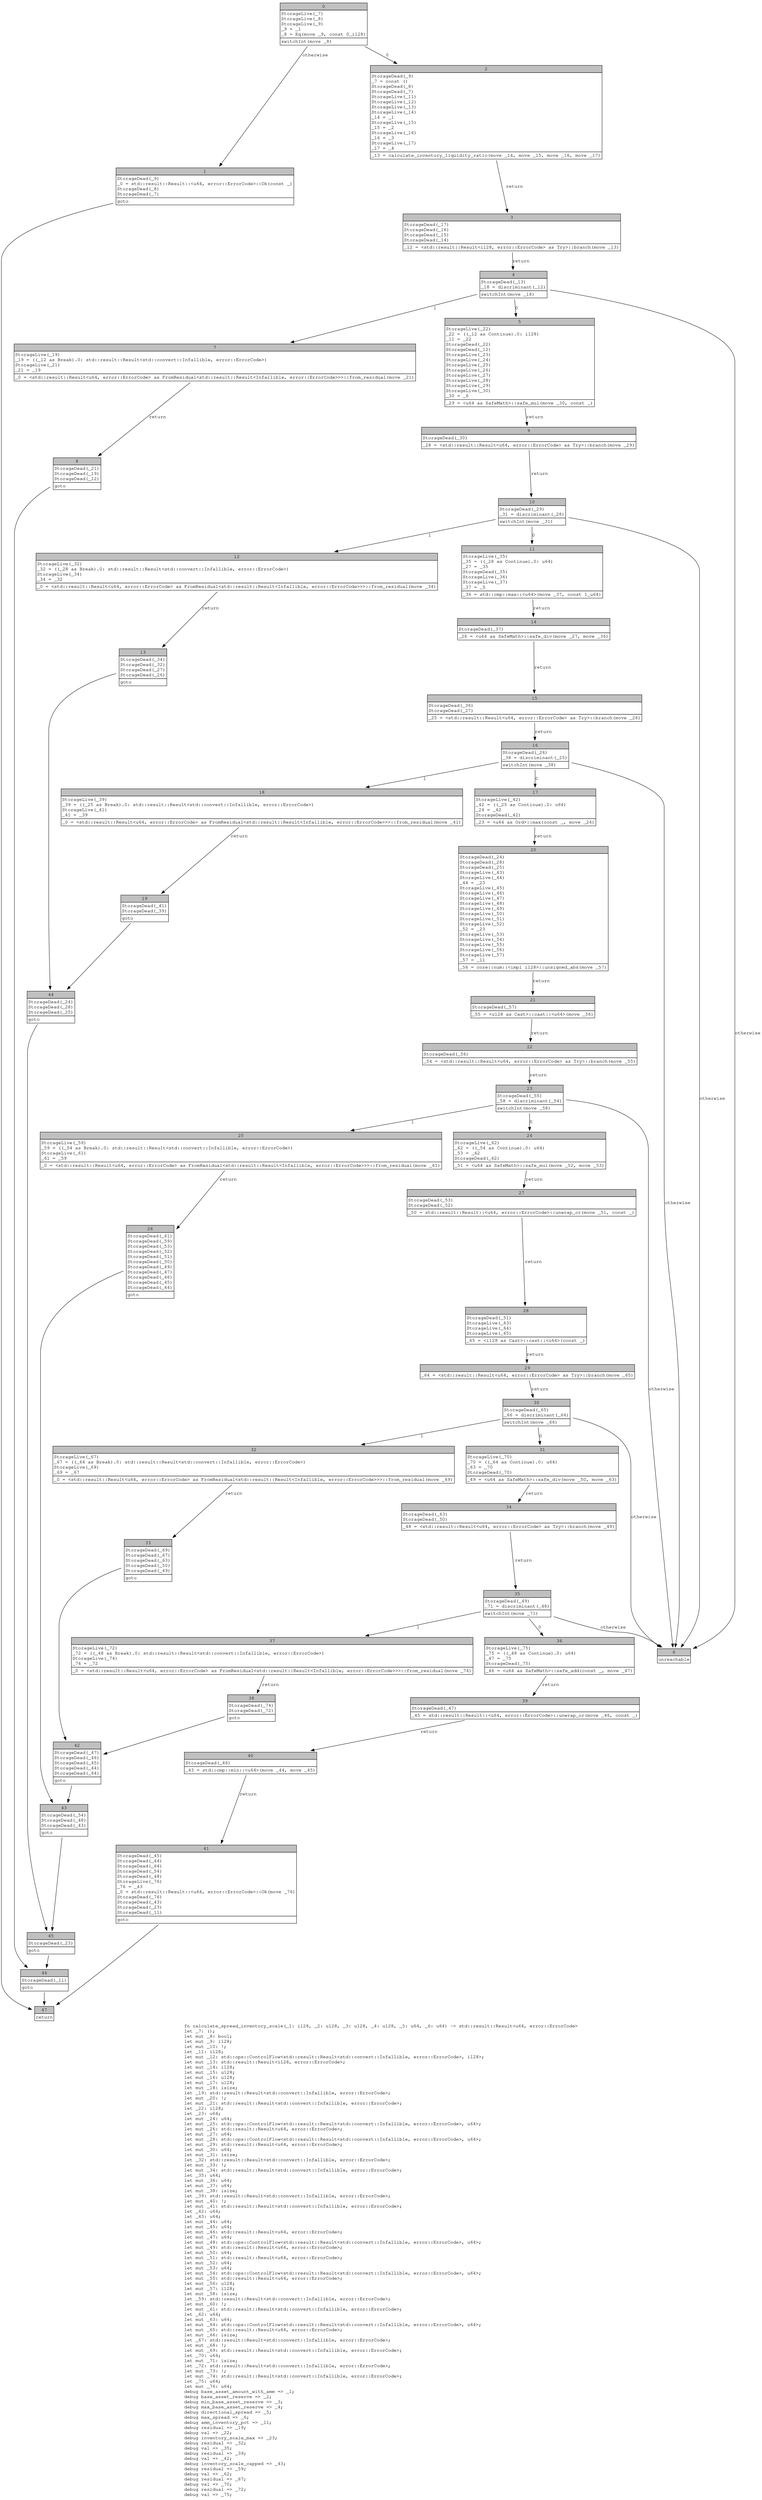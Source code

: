 digraph Mir_0_1869 {
    graph [fontname="Courier, monospace"];
    node [fontname="Courier, monospace"];
    edge [fontname="Courier, monospace"];
    label=<fn calculate_spread_inventory_scale(_1: i128, _2: u128, _3: u128, _4: u128, _5: u64, _6: u64) -&gt; std::result::Result&lt;u64, error::ErrorCode&gt;<br align="left"/>let _7: ();<br align="left"/>let mut _8: bool;<br align="left"/>let mut _9: i128;<br align="left"/>let mut _10: !;<br align="left"/>let _11: i128;<br align="left"/>let mut _12: std::ops::ControlFlow&lt;std::result::Result&lt;std::convert::Infallible, error::ErrorCode&gt;, i128&gt;;<br align="left"/>let mut _13: std::result::Result&lt;i128, error::ErrorCode&gt;;<br align="left"/>let mut _14: i128;<br align="left"/>let mut _15: u128;<br align="left"/>let mut _16: u128;<br align="left"/>let mut _17: u128;<br align="left"/>let mut _18: isize;<br align="left"/>let _19: std::result::Result&lt;std::convert::Infallible, error::ErrorCode&gt;;<br align="left"/>let mut _20: !;<br align="left"/>let mut _21: std::result::Result&lt;std::convert::Infallible, error::ErrorCode&gt;;<br align="left"/>let _22: i128;<br align="left"/>let _23: u64;<br align="left"/>let mut _24: u64;<br align="left"/>let mut _25: std::ops::ControlFlow&lt;std::result::Result&lt;std::convert::Infallible, error::ErrorCode&gt;, u64&gt;;<br align="left"/>let mut _26: std::result::Result&lt;u64, error::ErrorCode&gt;;<br align="left"/>let mut _27: u64;<br align="left"/>let mut _28: std::ops::ControlFlow&lt;std::result::Result&lt;std::convert::Infallible, error::ErrorCode&gt;, u64&gt;;<br align="left"/>let mut _29: std::result::Result&lt;u64, error::ErrorCode&gt;;<br align="left"/>let mut _30: u64;<br align="left"/>let mut _31: isize;<br align="left"/>let _32: std::result::Result&lt;std::convert::Infallible, error::ErrorCode&gt;;<br align="left"/>let mut _33: !;<br align="left"/>let mut _34: std::result::Result&lt;std::convert::Infallible, error::ErrorCode&gt;;<br align="left"/>let _35: u64;<br align="left"/>let mut _36: u64;<br align="left"/>let mut _37: u64;<br align="left"/>let mut _38: isize;<br align="left"/>let _39: std::result::Result&lt;std::convert::Infallible, error::ErrorCode&gt;;<br align="left"/>let mut _40: !;<br align="left"/>let mut _41: std::result::Result&lt;std::convert::Infallible, error::ErrorCode&gt;;<br align="left"/>let _42: u64;<br align="left"/>let _43: u64;<br align="left"/>let mut _44: u64;<br align="left"/>let mut _45: u64;<br align="left"/>let mut _46: std::result::Result&lt;u64, error::ErrorCode&gt;;<br align="left"/>let mut _47: u64;<br align="left"/>let mut _48: std::ops::ControlFlow&lt;std::result::Result&lt;std::convert::Infallible, error::ErrorCode&gt;, u64&gt;;<br align="left"/>let mut _49: std::result::Result&lt;u64, error::ErrorCode&gt;;<br align="left"/>let mut _50: u64;<br align="left"/>let mut _51: std::result::Result&lt;u64, error::ErrorCode&gt;;<br align="left"/>let mut _52: u64;<br align="left"/>let mut _53: u64;<br align="left"/>let mut _54: std::ops::ControlFlow&lt;std::result::Result&lt;std::convert::Infallible, error::ErrorCode&gt;, u64&gt;;<br align="left"/>let mut _55: std::result::Result&lt;u64, error::ErrorCode&gt;;<br align="left"/>let mut _56: u128;<br align="left"/>let mut _57: i128;<br align="left"/>let mut _58: isize;<br align="left"/>let _59: std::result::Result&lt;std::convert::Infallible, error::ErrorCode&gt;;<br align="left"/>let mut _60: !;<br align="left"/>let mut _61: std::result::Result&lt;std::convert::Infallible, error::ErrorCode&gt;;<br align="left"/>let _62: u64;<br align="left"/>let mut _63: u64;<br align="left"/>let mut _64: std::ops::ControlFlow&lt;std::result::Result&lt;std::convert::Infallible, error::ErrorCode&gt;, u64&gt;;<br align="left"/>let mut _65: std::result::Result&lt;u64, error::ErrorCode&gt;;<br align="left"/>let mut _66: isize;<br align="left"/>let _67: std::result::Result&lt;std::convert::Infallible, error::ErrorCode&gt;;<br align="left"/>let mut _68: !;<br align="left"/>let mut _69: std::result::Result&lt;std::convert::Infallible, error::ErrorCode&gt;;<br align="left"/>let _70: u64;<br align="left"/>let mut _71: isize;<br align="left"/>let _72: std::result::Result&lt;std::convert::Infallible, error::ErrorCode&gt;;<br align="left"/>let mut _73: !;<br align="left"/>let mut _74: std::result::Result&lt;std::convert::Infallible, error::ErrorCode&gt;;<br align="left"/>let _75: u64;<br align="left"/>let mut _76: u64;<br align="left"/>debug base_asset_amount_with_amm =&gt; _1;<br align="left"/>debug base_asset_reserve =&gt; _2;<br align="left"/>debug min_base_asset_reserve =&gt; _3;<br align="left"/>debug max_base_asset_reserve =&gt; _4;<br align="left"/>debug directional_spread =&gt; _5;<br align="left"/>debug max_spread =&gt; _6;<br align="left"/>debug amm_inventory_pct =&gt; _11;<br align="left"/>debug residual =&gt; _19;<br align="left"/>debug val =&gt; _22;<br align="left"/>debug inventory_scale_max =&gt; _23;<br align="left"/>debug residual =&gt; _32;<br align="left"/>debug val =&gt; _35;<br align="left"/>debug residual =&gt; _39;<br align="left"/>debug val =&gt; _42;<br align="left"/>debug inventory_scale_capped =&gt; _43;<br align="left"/>debug residual =&gt; _59;<br align="left"/>debug val =&gt; _62;<br align="left"/>debug residual =&gt; _67;<br align="left"/>debug val =&gt; _70;<br align="left"/>debug residual =&gt; _72;<br align="left"/>debug val =&gt; _75;<br align="left"/>>;
    bb0__0_1869 [shape="none", label=<<table border="0" cellborder="1" cellspacing="0"><tr><td bgcolor="gray" align="center" colspan="1">0</td></tr><tr><td align="left" balign="left">StorageLive(_7)<br/>StorageLive(_8)<br/>StorageLive(_9)<br/>_9 = _1<br/>_8 = Eq(move _9, const 0_i128)<br/></td></tr><tr><td align="left">switchInt(move _8)</td></tr></table>>];
    bb1__0_1869 [shape="none", label=<<table border="0" cellborder="1" cellspacing="0"><tr><td bgcolor="gray" align="center" colspan="1">1</td></tr><tr><td align="left" balign="left">StorageDead(_9)<br/>_0 = std::result::Result::&lt;u64, error::ErrorCode&gt;::Ok(const _)<br/>StorageDead(_8)<br/>StorageDead(_7)<br/></td></tr><tr><td align="left">goto</td></tr></table>>];
    bb2__0_1869 [shape="none", label=<<table border="0" cellborder="1" cellspacing="0"><tr><td bgcolor="gray" align="center" colspan="1">2</td></tr><tr><td align="left" balign="left">StorageDead(_9)<br/>_7 = const ()<br/>StorageDead(_8)<br/>StorageDead(_7)<br/>StorageLive(_11)<br/>StorageLive(_12)<br/>StorageLive(_13)<br/>StorageLive(_14)<br/>_14 = _1<br/>StorageLive(_15)<br/>_15 = _2<br/>StorageLive(_16)<br/>_16 = _3<br/>StorageLive(_17)<br/>_17 = _4<br/></td></tr><tr><td align="left">_13 = calculate_inventory_liquidity_ratio(move _14, move _15, move _16, move _17)</td></tr></table>>];
    bb3__0_1869 [shape="none", label=<<table border="0" cellborder="1" cellspacing="0"><tr><td bgcolor="gray" align="center" colspan="1">3</td></tr><tr><td align="left" balign="left">StorageDead(_17)<br/>StorageDead(_16)<br/>StorageDead(_15)<br/>StorageDead(_14)<br/></td></tr><tr><td align="left">_12 = &lt;std::result::Result&lt;i128, error::ErrorCode&gt; as Try&gt;::branch(move _13)</td></tr></table>>];
    bb4__0_1869 [shape="none", label=<<table border="0" cellborder="1" cellspacing="0"><tr><td bgcolor="gray" align="center" colspan="1">4</td></tr><tr><td align="left" balign="left">StorageDead(_13)<br/>_18 = discriminant(_12)<br/></td></tr><tr><td align="left">switchInt(move _18)</td></tr></table>>];
    bb5__0_1869 [shape="none", label=<<table border="0" cellborder="1" cellspacing="0"><tr><td bgcolor="gray" align="center" colspan="1">5</td></tr><tr><td align="left" balign="left">StorageLive(_22)<br/>_22 = ((_12 as Continue).0: i128)<br/>_11 = _22<br/>StorageDead(_22)<br/>StorageDead(_12)<br/>StorageLive(_23)<br/>StorageLive(_24)<br/>StorageLive(_25)<br/>StorageLive(_26)<br/>StorageLive(_27)<br/>StorageLive(_28)<br/>StorageLive(_29)<br/>StorageLive(_30)<br/>_30 = _6<br/></td></tr><tr><td align="left">_29 = &lt;u64 as SafeMath&gt;::safe_mul(move _30, const _)</td></tr></table>>];
    bb6__0_1869 [shape="none", label=<<table border="0" cellborder="1" cellspacing="0"><tr><td bgcolor="gray" align="center" colspan="1">6</td></tr><tr><td align="left">unreachable</td></tr></table>>];
    bb7__0_1869 [shape="none", label=<<table border="0" cellborder="1" cellspacing="0"><tr><td bgcolor="gray" align="center" colspan="1">7</td></tr><tr><td align="left" balign="left">StorageLive(_19)<br/>_19 = ((_12 as Break).0: std::result::Result&lt;std::convert::Infallible, error::ErrorCode&gt;)<br/>StorageLive(_21)<br/>_21 = _19<br/></td></tr><tr><td align="left">_0 = &lt;std::result::Result&lt;u64, error::ErrorCode&gt; as FromResidual&lt;std::result::Result&lt;Infallible, error::ErrorCode&gt;&gt;&gt;::from_residual(move _21)</td></tr></table>>];
    bb8__0_1869 [shape="none", label=<<table border="0" cellborder="1" cellspacing="0"><tr><td bgcolor="gray" align="center" colspan="1">8</td></tr><tr><td align="left" balign="left">StorageDead(_21)<br/>StorageDead(_19)<br/>StorageDead(_12)<br/></td></tr><tr><td align="left">goto</td></tr></table>>];
    bb9__0_1869 [shape="none", label=<<table border="0" cellborder="1" cellspacing="0"><tr><td bgcolor="gray" align="center" colspan="1">9</td></tr><tr><td align="left" balign="left">StorageDead(_30)<br/></td></tr><tr><td align="left">_28 = &lt;std::result::Result&lt;u64, error::ErrorCode&gt; as Try&gt;::branch(move _29)</td></tr></table>>];
    bb10__0_1869 [shape="none", label=<<table border="0" cellborder="1" cellspacing="0"><tr><td bgcolor="gray" align="center" colspan="1">10</td></tr><tr><td align="left" balign="left">StorageDead(_29)<br/>_31 = discriminant(_28)<br/></td></tr><tr><td align="left">switchInt(move _31)</td></tr></table>>];
    bb11__0_1869 [shape="none", label=<<table border="0" cellborder="1" cellspacing="0"><tr><td bgcolor="gray" align="center" colspan="1">11</td></tr><tr><td align="left" balign="left">StorageLive(_35)<br/>_35 = ((_28 as Continue).0: u64)<br/>_27 = _35<br/>StorageDead(_35)<br/>StorageLive(_36)<br/>StorageLive(_37)<br/>_37 = _5<br/></td></tr><tr><td align="left">_36 = std::cmp::max::&lt;u64&gt;(move _37, const 1_u64)</td></tr></table>>];
    bb12__0_1869 [shape="none", label=<<table border="0" cellborder="1" cellspacing="0"><tr><td bgcolor="gray" align="center" colspan="1">12</td></tr><tr><td align="left" balign="left">StorageLive(_32)<br/>_32 = ((_28 as Break).0: std::result::Result&lt;std::convert::Infallible, error::ErrorCode&gt;)<br/>StorageLive(_34)<br/>_34 = _32<br/></td></tr><tr><td align="left">_0 = &lt;std::result::Result&lt;u64, error::ErrorCode&gt; as FromResidual&lt;std::result::Result&lt;Infallible, error::ErrorCode&gt;&gt;&gt;::from_residual(move _34)</td></tr></table>>];
    bb13__0_1869 [shape="none", label=<<table border="0" cellborder="1" cellspacing="0"><tr><td bgcolor="gray" align="center" colspan="1">13</td></tr><tr><td align="left" balign="left">StorageDead(_34)<br/>StorageDead(_32)<br/>StorageDead(_27)<br/>StorageDead(_26)<br/></td></tr><tr><td align="left">goto</td></tr></table>>];
    bb14__0_1869 [shape="none", label=<<table border="0" cellborder="1" cellspacing="0"><tr><td bgcolor="gray" align="center" colspan="1">14</td></tr><tr><td align="left" balign="left">StorageDead(_37)<br/></td></tr><tr><td align="left">_26 = &lt;u64 as SafeMath&gt;::safe_div(move _27, move _36)</td></tr></table>>];
    bb15__0_1869 [shape="none", label=<<table border="0" cellborder="1" cellspacing="0"><tr><td bgcolor="gray" align="center" colspan="1">15</td></tr><tr><td align="left" balign="left">StorageDead(_36)<br/>StorageDead(_27)<br/></td></tr><tr><td align="left">_25 = &lt;std::result::Result&lt;u64, error::ErrorCode&gt; as Try&gt;::branch(move _26)</td></tr></table>>];
    bb16__0_1869 [shape="none", label=<<table border="0" cellborder="1" cellspacing="0"><tr><td bgcolor="gray" align="center" colspan="1">16</td></tr><tr><td align="left" balign="left">StorageDead(_26)<br/>_38 = discriminant(_25)<br/></td></tr><tr><td align="left">switchInt(move _38)</td></tr></table>>];
    bb17__0_1869 [shape="none", label=<<table border="0" cellborder="1" cellspacing="0"><tr><td bgcolor="gray" align="center" colspan="1">17</td></tr><tr><td align="left" balign="left">StorageLive(_42)<br/>_42 = ((_25 as Continue).0: u64)<br/>_24 = _42<br/>StorageDead(_42)<br/></td></tr><tr><td align="left">_23 = &lt;u64 as Ord&gt;::max(const _, move _24)</td></tr></table>>];
    bb18__0_1869 [shape="none", label=<<table border="0" cellborder="1" cellspacing="0"><tr><td bgcolor="gray" align="center" colspan="1">18</td></tr><tr><td align="left" balign="left">StorageLive(_39)<br/>_39 = ((_25 as Break).0: std::result::Result&lt;std::convert::Infallible, error::ErrorCode&gt;)<br/>StorageLive(_41)<br/>_41 = _39<br/></td></tr><tr><td align="left">_0 = &lt;std::result::Result&lt;u64, error::ErrorCode&gt; as FromResidual&lt;std::result::Result&lt;Infallible, error::ErrorCode&gt;&gt;&gt;::from_residual(move _41)</td></tr></table>>];
    bb19__0_1869 [shape="none", label=<<table border="0" cellborder="1" cellspacing="0"><tr><td bgcolor="gray" align="center" colspan="1">19</td></tr><tr><td align="left" balign="left">StorageDead(_41)<br/>StorageDead(_39)<br/></td></tr><tr><td align="left">goto</td></tr></table>>];
    bb20__0_1869 [shape="none", label=<<table border="0" cellborder="1" cellspacing="0"><tr><td bgcolor="gray" align="center" colspan="1">20</td></tr><tr><td align="left" balign="left">StorageDead(_24)<br/>StorageDead(_28)<br/>StorageDead(_25)<br/>StorageLive(_43)<br/>StorageLive(_44)<br/>_44 = _23<br/>StorageLive(_45)<br/>StorageLive(_46)<br/>StorageLive(_47)<br/>StorageLive(_48)<br/>StorageLive(_49)<br/>StorageLive(_50)<br/>StorageLive(_51)<br/>StorageLive(_52)<br/>_52 = _23<br/>StorageLive(_53)<br/>StorageLive(_54)<br/>StorageLive(_55)<br/>StorageLive(_56)<br/>StorageLive(_57)<br/>_57 = _11<br/></td></tr><tr><td align="left">_56 = core::num::&lt;impl i128&gt;::unsigned_abs(move _57)</td></tr></table>>];
    bb21__0_1869 [shape="none", label=<<table border="0" cellborder="1" cellspacing="0"><tr><td bgcolor="gray" align="center" colspan="1">21</td></tr><tr><td align="left" balign="left">StorageDead(_57)<br/></td></tr><tr><td align="left">_55 = &lt;u128 as Cast&gt;::cast::&lt;u64&gt;(move _56)</td></tr></table>>];
    bb22__0_1869 [shape="none", label=<<table border="0" cellborder="1" cellspacing="0"><tr><td bgcolor="gray" align="center" colspan="1">22</td></tr><tr><td align="left" balign="left">StorageDead(_56)<br/></td></tr><tr><td align="left">_54 = &lt;std::result::Result&lt;u64, error::ErrorCode&gt; as Try&gt;::branch(move _55)</td></tr></table>>];
    bb23__0_1869 [shape="none", label=<<table border="0" cellborder="1" cellspacing="0"><tr><td bgcolor="gray" align="center" colspan="1">23</td></tr><tr><td align="left" balign="left">StorageDead(_55)<br/>_58 = discriminant(_54)<br/></td></tr><tr><td align="left">switchInt(move _58)</td></tr></table>>];
    bb24__0_1869 [shape="none", label=<<table border="0" cellborder="1" cellspacing="0"><tr><td bgcolor="gray" align="center" colspan="1">24</td></tr><tr><td align="left" balign="left">StorageLive(_62)<br/>_62 = ((_54 as Continue).0: u64)<br/>_53 = _62<br/>StorageDead(_62)<br/></td></tr><tr><td align="left">_51 = &lt;u64 as SafeMath&gt;::safe_mul(move _52, move _53)</td></tr></table>>];
    bb25__0_1869 [shape="none", label=<<table border="0" cellborder="1" cellspacing="0"><tr><td bgcolor="gray" align="center" colspan="1">25</td></tr><tr><td align="left" balign="left">StorageLive(_59)<br/>_59 = ((_54 as Break).0: std::result::Result&lt;std::convert::Infallible, error::ErrorCode&gt;)<br/>StorageLive(_61)<br/>_61 = _59<br/></td></tr><tr><td align="left">_0 = &lt;std::result::Result&lt;u64, error::ErrorCode&gt; as FromResidual&lt;std::result::Result&lt;Infallible, error::ErrorCode&gt;&gt;&gt;::from_residual(move _61)</td></tr></table>>];
    bb26__0_1869 [shape="none", label=<<table border="0" cellborder="1" cellspacing="0"><tr><td bgcolor="gray" align="center" colspan="1">26</td></tr><tr><td align="left" balign="left">StorageDead(_61)<br/>StorageDead(_59)<br/>StorageDead(_53)<br/>StorageDead(_52)<br/>StorageDead(_51)<br/>StorageDead(_50)<br/>StorageDead(_49)<br/>StorageDead(_47)<br/>StorageDead(_46)<br/>StorageDead(_45)<br/>StorageDead(_44)<br/></td></tr><tr><td align="left">goto</td></tr></table>>];
    bb27__0_1869 [shape="none", label=<<table border="0" cellborder="1" cellspacing="0"><tr><td bgcolor="gray" align="center" colspan="1">27</td></tr><tr><td align="left" balign="left">StorageDead(_53)<br/>StorageDead(_52)<br/></td></tr><tr><td align="left">_50 = std::result::Result::&lt;u64, error::ErrorCode&gt;::unwrap_or(move _51, const _)</td></tr></table>>];
    bb28__0_1869 [shape="none", label=<<table border="0" cellborder="1" cellspacing="0"><tr><td bgcolor="gray" align="center" colspan="1">28</td></tr><tr><td align="left" balign="left">StorageDead(_51)<br/>StorageLive(_63)<br/>StorageLive(_64)<br/>StorageLive(_65)<br/></td></tr><tr><td align="left">_65 = &lt;i128 as Cast&gt;::cast::&lt;u64&gt;(const _)</td></tr></table>>];
    bb29__0_1869 [shape="none", label=<<table border="0" cellborder="1" cellspacing="0"><tr><td bgcolor="gray" align="center" colspan="1">29</td></tr><tr><td align="left">_64 = &lt;std::result::Result&lt;u64, error::ErrorCode&gt; as Try&gt;::branch(move _65)</td></tr></table>>];
    bb30__0_1869 [shape="none", label=<<table border="0" cellborder="1" cellspacing="0"><tr><td bgcolor="gray" align="center" colspan="1">30</td></tr><tr><td align="left" balign="left">StorageDead(_65)<br/>_66 = discriminant(_64)<br/></td></tr><tr><td align="left">switchInt(move _66)</td></tr></table>>];
    bb31__0_1869 [shape="none", label=<<table border="0" cellborder="1" cellspacing="0"><tr><td bgcolor="gray" align="center" colspan="1">31</td></tr><tr><td align="left" balign="left">StorageLive(_70)<br/>_70 = ((_64 as Continue).0: u64)<br/>_63 = _70<br/>StorageDead(_70)<br/></td></tr><tr><td align="left">_49 = &lt;u64 as SafeMath&gt;::safe_div(move _50, move _63)</td></tr></table>>];
    bb32__0_1869 [shape="none", label=<<table border="0" cellborder="1" cellspacing="0"><tr><td bgcolor="gray" align="center" colspan="1">32</td></tr><tr><td align="left" balign="left">StorageLive(_67)<br/>_67 = ((_64 as Break).0: std::result::Result&lt;std::convert::Infallible, error::ErrorCode&gt;)<br/>StorageLive(_69)<br/>_69 = _67<br/></td></tr><tr><td align="left">_0 = &lt;std::result::Result&lt;u64, error::ErrorCode&gt; as FromResidual&lt;std::result::Result&lt;Infallible, error::ErrorCode&gt;&gt;&gt;::from_residual(move _69)</td></tr></table>>];
    bb33__0_1869 [shape="none", label=<<table border="0" cellborder="1" cellspacing="0"><tr><td bgcolor="gray" align="center" colspan="1">33</td></tr><tr><td align="left" balign="left">StorageDead(_69)<br/>StorageDead(_67)<br/>StorageDead(_63)<br/>StorageDead(_50)<br/>StorageDead(_49)<br/></td></tr><tr><td align="left">goto</td></tr></table>>];
    bb34__0_1869 [shape="none", label=<<table border="0" cellborder="1" cellspacing="0"><tr><td bgcolor="gray" align="center" colspan="1">34</td></tr><tr><td align="left" balign="left">StorageDead(_63)<br/>StorageDead(_50)<br/></td></tr><tr><td align="left">_48 = &lt;std::result::Result&lt;u64, error::ErrorCode&gt; as Try&gt;::branch(move _49)</td></tr></table>>];
    bb35__0_1869 [shape="none", label=<<table border="0" cellborder="1" cellspacing="0"><tr><td bgcolor="gray" align="center" colspan="1">35</td></tr><tr><td align="left" balign="left">StorageDead(_49)<br/>_71 = discriminant(_48)<br/></td></tr><tr><td align="left">switchInt(move _71)</td></tr></table>>];
    bb36__0_1869 [shape="none", label=<<table border="0" cellborder="1" cellspacing="0"><tr><td bgcolor="gray" align="center" colspan="1">36</td></tr><tr><td align="left" balign="left">StorageLive(_75)<br/>_75 = ((_48 as Continue).0: u64)<br/>_47 = _75<br/>StorageDead(_75)<br/></td></tr><tr><td align="left">_46 = &lt;u64 as SafeMath&gt;::safe_add(const _, move _47)</td></tr></table>>];
    bb37__0_1869 [shape="none", label=<<table border="0" cellborder="1" cellspacing="0"><tr><td bgcolor="gray" align="center" colspan="1">37</td></tr><tr><td align="left" balign="left">StorageLive(_72)<br/>_72 = ((_48 as Break).0: std::result::Result&lt;std::convert::Infallible, error::ErrorCode&gt;)<br/>StorageLive(_74)<br/>_74 = _72<br/></td></tr><tr><td align="left">_0 = &lt;std::result::Result&lt;u64, error::ErrorCode&gt; as FromResidual&lt;std::result::Result&lt;Infallible, error::ErrorCode&gt;&gt;&gt;::from_residual(move _74)</td></tr></table>>];
    bb38__0_1869 [shape="none", label=<<table border="0" cellborder="1" cellspacing="0"><tr><td bgcolor="gray" align="center" colspan="1">38</td></tr><tr><td align="left" balign="left">StorageDead(_74)<br/>StorageDead(_72)<br/></td></tr><tr><td align="left">goto</td></tr></table>>];
    bb39__0_1869 [shape="none", label=<<table border="0" cellborder="1" cellspacing="0"><tr><td bgcolor="gray" align="center" colspan="1">39</td></tr><tr><td align="left" balign="left">StorageDead(_47)<br/></td></tr><tr><td align="left">_45 = std::result::Result::&lt;u64, error::ErrorCode&gt;::unwrap_or(move _46, const _)</td></tr></table>>];
    bb40__0_1869 [shape="none", label=<<table border="0" cellborder="1" cellspacing="0"><tr><td bgcolor="gray" align="center" colspan="1">40</td></tr><tr><td align="left" balign="left">StorageDead(_46)<br/></td></tr><tr><td align="left">_43 = std::cmp::min::&lt;u64&gt;(move _44, move _45)</td></tr></table>>];
    bb41__0_1869 [shape="none", label=<<table border="0" cellborder="1" cellspacing="0"><tr><td bgcolor="gray" align="center" colspan="1">41</td></tr><tr><td align="left" balign="left">StorageDead(_45)<br/>StorageDead(_44)<br/>StorageDead(_64)<br/>StorageDead(_54)<br/>StorageDead(_48)<br/>StorageLive(_76)<br/>_76 = _43<br/>_0 = std::result::Result::&lt;u64, error::ErrorCode&gt;::Ok(move _76)<br/>StorageDead(_76)<br/>StorageDead(_43)<br/>StorageDead(_23)<br/>StorageDead(_11)<br/></td></tr><tr><td align="left">goto</td></tr></table>>];
    bb42__0_1869 [shape="none", label=<<table border="0" cellborder="1" cellspacing="0"><tr><td bgcolor="gray" align="center" colspan="1">42</td></tr><tr><td align="left" balign="left">StorageDead(_47)<br/>StorageDead(_46)<br/>StorageDead(_45)<br/>StorageDead(_44)<br/>StorageDead(_64)<br/></td></tr><tr><td align="left">goto</td></tr></table>>];
    bb43__0_1869 [shape="none", label=<<table border="0" cellborder="1" cellspacing="0"><tr><td bgcolor="gray" align="center" colspan="1">43</td></tr><tr><td align="left" balign="left">StorageDead(_54)<br/>StorageDead(_48)<br/>StorageDead(_43)<br/></td></tr><tr><td align="left">goto</td></tr></table>>];
    bb44__0_1869 [shape="none", label=<<table border="0" cellborder="1" cellspacing="0"><tr><td bgcolor="gray" align="center" colspan="1">44</td></tr><tr><td align="left" balign="left">StorageDead(_24)<br/>StorageDead(_28)<br/>StorageDead(_25)<br/></td></tr><tr><td align="left">goto</td></tr></table>>];
    bb45__0_1869 [shape="none", label=<<table border="0" cellborder="1" cellspacing="0"><tr><td bgcolor="gray" align="center" colspan="1">45</td></tr><tr><td align="left" balign="left">StorageDead(_23)<br/></td></tr><tr><td align="left">goto</td></tr></table>>];
    bb46__0_1869 [shape="none", label=<<table border="0" cellborder="1" cellspacing="0"><tr><td bgcolor="gray" align="center" colspan="1">46</td></tr><tr><td align="left" balign="left">StorageDead(_11)<br/></td></tr><tr><td align="left">goto</td></tr></table>>];
    bb47__0_1869 [shape="none", label=<<table border="0" cellborder="1" cellspacing="0"><tr><td bgcolor="gray" align="center" colspan="1">47</td></tr><tr><td align="left">return</td></tr></table>>];
    bb0__0_1869 -> bb2__0_1869 [label="0"];
    bb0__0_1869 -> bb1__0_1869 [label="otherwise"];
    bb1__0_1869 -> bb47__0_1869 [label=""];
    bb2__0_1869 -> bb3__0_1869 [label="return"];
    bb3__0_1869 -> bb4__0_1869 [label="return"];
    bb4__0_1869 -> bb5__0_1869 [label="0"];
    bb4__0_1869 -> bb7__0_1869 [label="1"];
    bb4__0_1869 -> bb6__0_1869 [label="otherwise"];
    bb5__0_1869 -> bb9__0_1869 [label="return"];
    bb7__0_1869 -> bb8__0_1869 [label="return"];
    bb8__0_1869 -> bb46__0_1869 [label=""];
    bb9__0_1869 -> bb10__0_1869 [label="return"];
    bb10__0_1869 -> bb11__0_1869 [label="0"];
    bb10__0_1869 -> bb12__0_1869 [label="1"];
    bb10__0_1869 -> bb6__0_1869 [label="otherwise"];
    bb11__0_1869 -> bb14__0_1869 [label="return"];
    bb12__0_1869 -> bb13__0_1869 [label="return"];
    bb13__0_1869 -> bb44__0_1869 [label=""];
    bb14__0_1869 -> bb15__0_1869 [label="return"];
    bb15__0_1869 -> bb16__0_1869 [label="return"];
    bb16__0_1869 -> bb17__0_1869 [label="0"];
    bb16__0_1869 -> bb18__0_1869 [label="1"];
    bb16__0_1869 -> bb6__0_1869 [label="otherwise"];
    bb17__0_1869 -> bb20__0_1869 [label="return"];
    bb18__0_1869 -> bb19__0_1869 [label="return"];
    bb19__0_1869 -> bb44__0_1869 [label=""];
    bb20__0_1869 -> bb21__0_1869 [label="return"];
    bb21__0_1869 -> bb22__0_1869 [label="return"];
    bb22__0_1869 -> bb23__0_1869 [label="return"];
    bb23__0_1869 -> bb24__0_1869 [label="0"];
    bb23__0_1869 -> bb25__0_1869 [label="1"];
    bb23__0_1869 -> bb6__0_1869 [label="otherwise"];
    bb24__0_1869 -> bb27__0_1869 [label="return"];
    bb25__0_1869 -> bb26__0_1869 [label="return"];
    bb26__0_1869 -> bb43__0_1869 [label=""];
    bb27__0_1869 -> bb28__0_1869 [label="return"];
    bb28__0_1869 -> bb29__0_1869 [label="return"];
    bb29__0_1869 -> bb30__0_1869 [label="return"];
    bb30__0_1869 -> bb31__0_1869 [label="0"];
    bb30__0_1869 -> bb32__0_1869 [label="1"];
    bb30__0_1869 -> bb6__0_1869 [label="otherwise"];
    bb31__0_1869 -> bb34__0_1869 [label="return"];
    bb32__0_1869 -> bb33__0_1869 [label="return"];
    bb33__0_1869 -> bb42__0_1869 [label=""];
    bb34__0_1869 -> bb35__0_1869 [label="return"];
    bb35__0_1869 -> bb36__0_1869 [label="0"];
    bb35__0_1869 -> bb37__0_1869 [label="1"];
    bb35__0_1869 -> bb6__0_1869 [label="otherwise"];
    bb36__0_1869 -> bb39__0_1869 [label="return"];
    bb37__0_1869 -> bb38__0_1869 [label="return"];
    bb38__0_1869 -> bb42__0_1869 [label=""];
    bb39__0_1869 -> bb40__0_1869 [label="return"];
    bb40__0_1869 -> bb41__0_1869 [label="return"];
    bb41__0_1869 -> bb47__0_1869 [label=""];
    bb42__0_1869 -> bb43__0_1869 [label=""];
    bb43__0_1869 -> bb45__0_1869 [label=""];
    bb44__0_1869 -> bb45__0_1869 [label=""];
    bb45__0_1869 -> bb46__0_1869 [label=""];
    bb46__0_1869 -> bb47__0_1869 [label=""];
}
